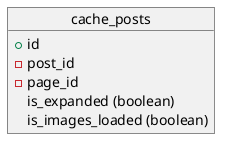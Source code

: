 @startuml
object cache_posts {
    + id
    - post_id
    - page_id

    is_expanded (boolean)
    is_images_loaded (boolean)
}
@enduml